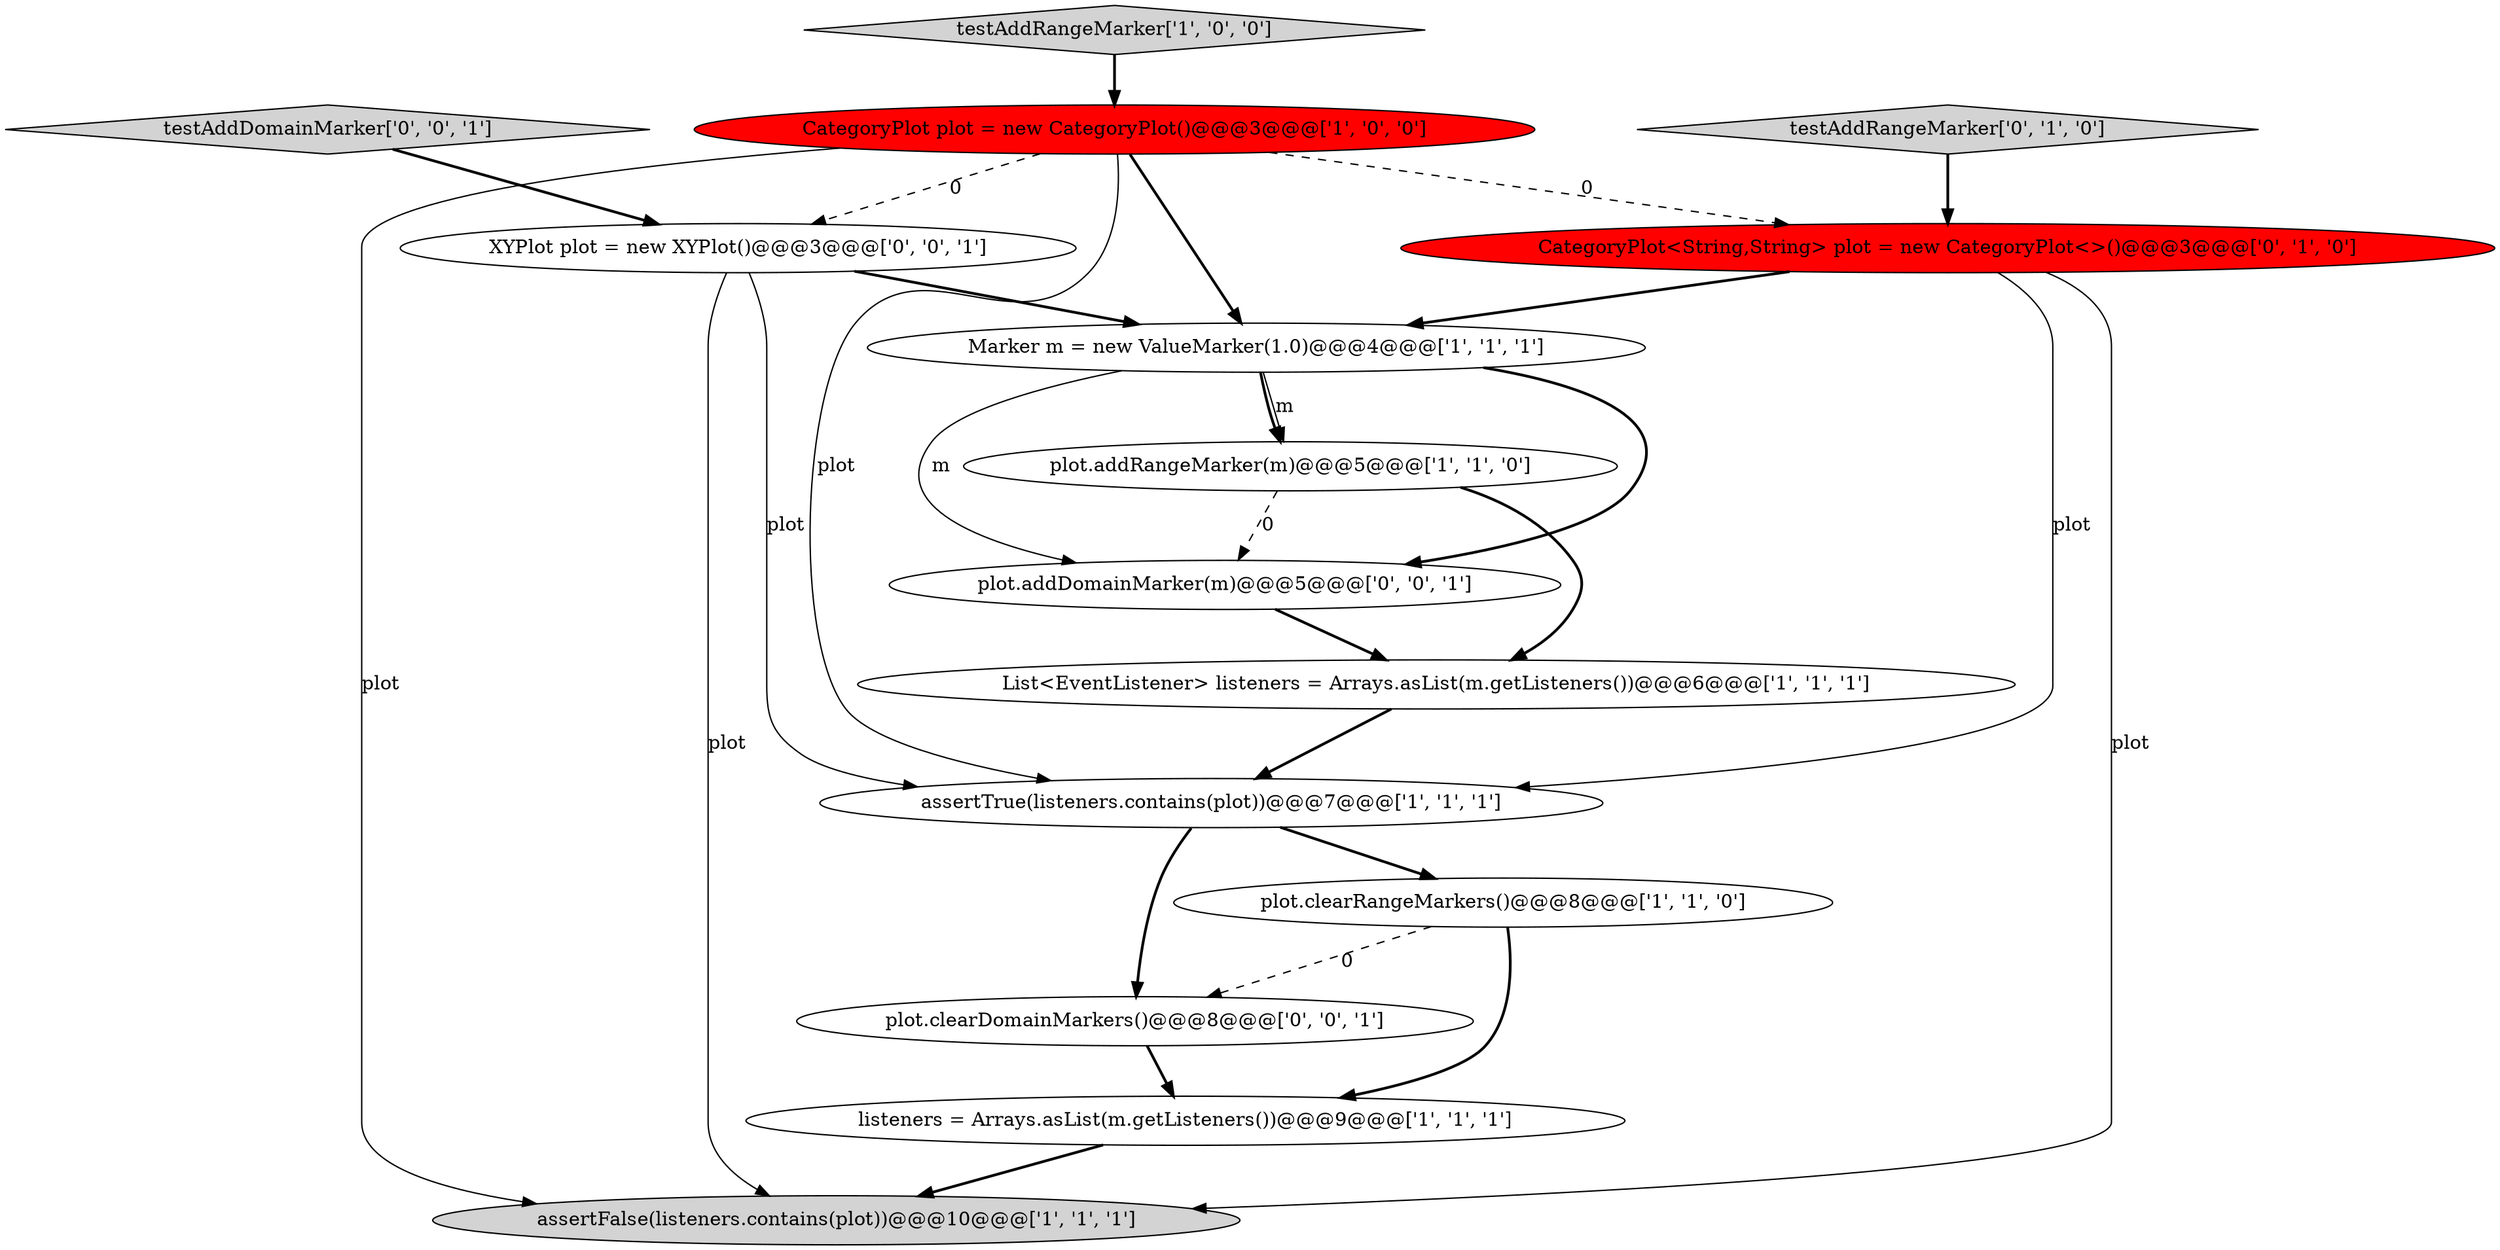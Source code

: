 digraph {
0 [style = filled, label = "assertTrue(listeners.contains(plot))@@@7@@@['1', '1', '1']", fillcolor = white, shape = ellipse image = "AAA0AAABBB1BBB"];
4 [style = filled, label = "Marker m = new ValueMarker(1.0)@@@4@@@['1', '1', '1']", fillcolor = white, shape = ellipse image = "AAA0AAABBB1BBB"];
3 [style = filled, label = "CategoryPlot plot = new CategoryPlot()@@@3@@@['1', '0', '0']", fillcolor = red, shape = ellipse image = "AAA1AAABBB1BBB"];
7 [style = filled, label = "listeners = Arrays.asList(m.getListeners())@@@9@@@['1', '1', '1']", fillcolor = white, shape = ellipse image = "AAA0AAABBB1BBB"];
10 [style = filled, label = "testAddRangeMarker['0', '1', '0']", fillcolor = lightgray, shape = diamond image = "AAA0AAABBB2BBB"];
2 [style = filled, label = "testAddRangeMarker['1', '0', '0']", fillcolor = lightgray, shape = diamond image = "AAA0AAABBB1BBB"];
6 [style = filled, label = "assertFalse(listeners.contains(plot))@@@10@@@['1', '1', '1']", fillcolor = lightgray, shape = ellipse image = "AAA0AAABBB1BBB"];
5 [style = filled, label = "List<EventListener> listeners = Arrays.asList(m.getListeners())@@@6@@@['1', '1', '1']", fillcolor = white, shape = ellipse image = "AAA0AAABBB1BBB"];
11 [style = filled, label = "plot.clearDomainMarkers()@@@8@@@['0', '0', '1']", fillcolor = white, shape = ellipse image = "AAA0AAABBB3BBB"];
8 [style = filled, label = "plot.addRangeMarker(m)@@@5@@@['1', '1', '0']", fillcolor = white, shape = ellipse image = "AAA0AAABBB1BBB"];
12 [style = filled, label = "plot.addDomainMarker(m)@@@5@@@['0', '0', '1']", fillcolor = white, shape = ellipse image = "AAA0AAABBB3BBB"];
1 [style = filled, label = "plot.clearRangeMarkers()@@@8@@@['1', '1', '0']", fillcolor = white, shape = ellipse image = "AAA0AAABBB1BBB"];
14 [style = filled, label = "XYPlot plot = new XYPlot()@@@3@@@['0', '0', '1']", fillcolor = white, shape = ellipse image = "AAA0AAABBB3BBB"];
13 [style = filled, label = "testAddDomainMarker['0', '0', '1']", fillcolor = lightgray, shape = diamond image = "AAA0AAABBB3BBB"];
9 [style = filled, label = "CategoryPlot<String,String> plot = new CategoryPlot<>()@@@3@@@['0', '1', '0']", fillcolor = red, shape = ellipse image = "AAA1AAABBB2BBB"];
12->5 [style = bold, label=""];
9->4 [style = bold, label=""];
2->3 [style = bold, label=""];
4->12 [style = solid, label="m"];
0->11 [style = bold, label=""];
14->0 [style = solid, label="plot"];
8->12 [style = dashed, label="0"];
14->6 [style = solid, label="plot"];
3->4 [style = bold, label=""];
1->7 [style = bold, label=""];
9->0 [style = solid, label="plot"];
9->6 [style = solid, label="plot"];
3->6 [style = solid, label="plot"];
3->0 [style = solid, label="plot"];
8->5 [style = bold, label=""];
5->0 [style = bold, label=""];
3->9 [style = dashed, label="0"];
1->11 [style = dashed, label="0"];
0->1 [style = bold, label=""];
4->8 [style = solid, label="m"];
7->6 [style = bold, label=""];
4->12 [style = bold, label=""];
4->8 [style = bold, label=""];
10->9 [style = bold, label=""];
3->14 [style = dashed, label="0"];
13->14 [style = bold, label=""];
11->7 [style = bold, label=""];
14->4 [style = bold, label=""];
}
